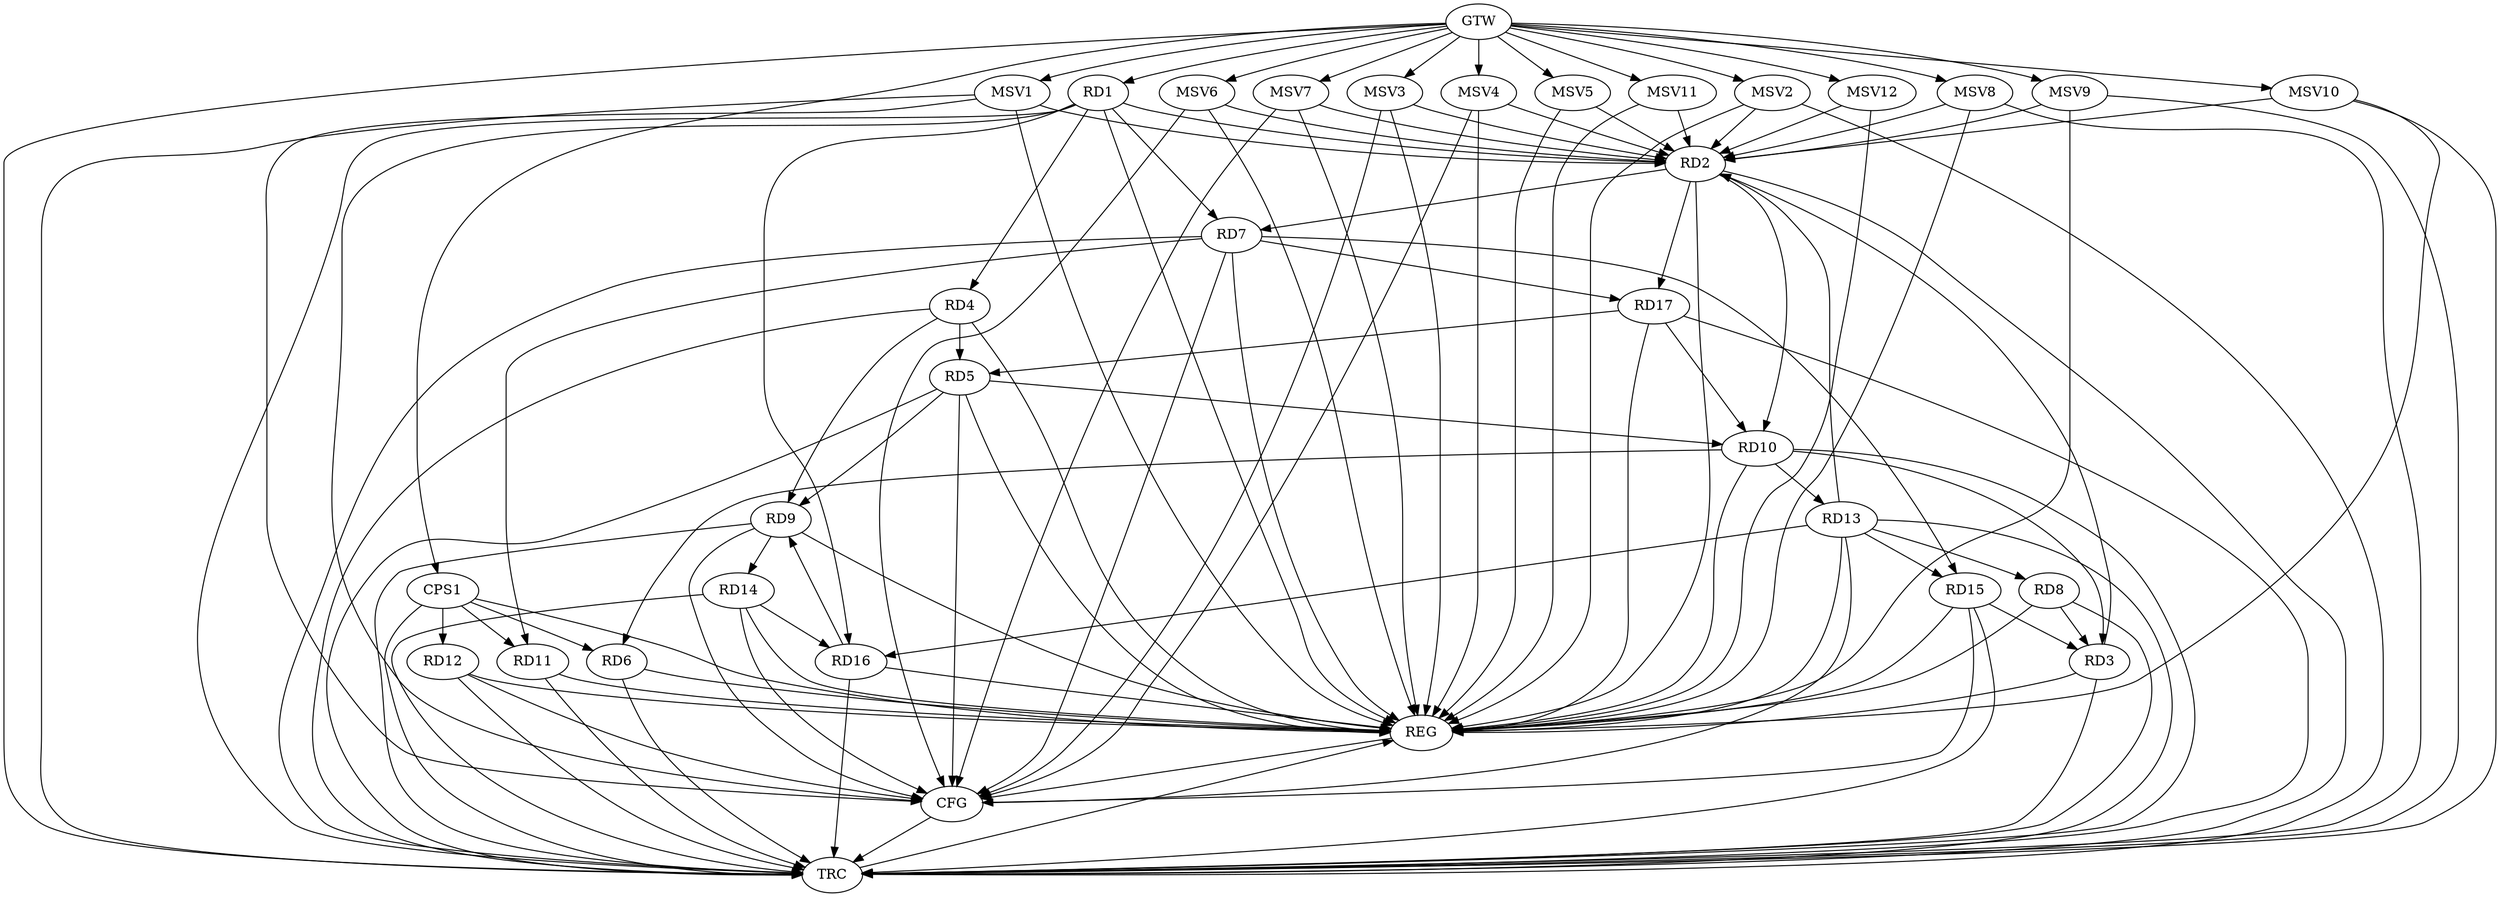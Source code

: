 strict digraph G {
  RD1 [ label="RD1" ];
  RD2 [ label="RD2" ];
  RD3 [ label="RD3" ];
  RD4 [ label="RD4" ];
  RD5 [ label="RD5" ];
  RD6 [ label="RD6" ];
  RD7 [ label="RD7" ];
  RD8 [ label="RD8" ];
  RD9 [ label="RD9" ];
  RD10 [ label="RD10" ];
  RD11 [ label="RD11" ];
  RD12 [ label="RD12" ];
  RD13 [ label="RD13" ];
  RD14 [ label="RD14" ];
  RD15 [ label="RD15" ];
  RD16 [ label="RD16" ];
  RD17 [ label="RD17" ];
  CPS1 [ label="CPS1" ];
  GTW [ label="GTW" ];
  REG [ label="REG" ];
  CFG [ label="CFG" ];
  TRC [ label="TRC" ];
  MSV1 [ label="MSV1" ];
  MSV2 [ label="MSV2" ];
  MSV3 [ label="MSV3" ];
  MSV4 [ label="MSV4" ];
  MSV5 [ label="MSV5" ];
  MSV6 [ label="MSV6" ];
  MSV7 [ label="MSV7" ];
  MSV8 [ label="MSV8" ];
  MSV9 [ label="MSV9" ];
  MSV10 [ label="MSV10" ];
  MSV11 [ label="MSV11" ];
  MSV12 [ label="MSV12" ];
  RD1 -> RD2;
  RD1 -> RD4;
  RD1 -> RD7;
  RD1 -> RD16;
  RD3 -> RD2;
  RD2 -> RD7;
  RD2 -> RD10;
  RD13 -> RD2;
  RD2 -> RD17;
  RD8 -> RD3;
  RD10 -> RD3;
  RD15 -> RD3;
  RD4 -> RD5;
  RD4 -> RD9;
  RD5 -> RD9;
  RD5 -> RD10;
  RD17 -> RD5;
  RD10 -> RD6;
  RD7 -> RD11;
  RD7 -> RD15;
  RD7 -> RD17;
  RD13 -> RD8;
  RD9 -> RD14;
  RD16 -> RD9;
  RD10 -> RD13;
  RD17 -> RD10;
  RD13 -> RD15;
  RD13 -> RD16;
  RD14 -> RD16;
  CPS1 -> RD6;
  CPS1 -> RD11;
  CPS1 -> RD12;
  GTW -> RD1;
  GTW -> CPS1;
  RD1 -> REG;
  RD2 -> REG;
  RD3 -> REG;
  RD4 -> REG;
  RD5 -> REG;
  RD6 -> REG;
  RD7 -> REG;
  RD8 -> REG;
  RD9 -> REG;
  RD10 -> REG;
  RD11 -> REG;
  RD12 -> REG;
  RD13 -> REG;
  RD14 -> REG;
  RD15 -> REG;
  RD16 -> REG;
  RD17 -> REG;
  CPS1 -> REG;
  RD15 -> CFG;
  RD5 -> CFG;
  RD14 -> CFG;
  RD9 -> CFG;
  RD13 -> CFG;
  RD1 -> CFG;
  RD12 -> CFG;
  RD7 -> CFG;
  REG -> CFG;
  RD1 -> TRC;
  RD2 -> TRC;
  RD3 -> TRC;
  RD4 -> TRC;
  RD5 -> TRC;
  RD6 -> TRC;
  RD7 -> TRC;
  RD8 -> TRC;
  RD9 -> TRC;
  RD10 -> TRC;
  RD11 -> TRC;
  RD12 -> TRC;
  RD13 -> TRC;
  RD14 -> TRC;
  RD15 -> TRC;
  RD16 -> TRC;
  RD17 -> TRC;
  CPS1 -> TRC;
  GTW -> TRC;
  CFG -> TRC;
  TRC -> REG;
  MSV1 -> RD2;
  MSV2 -> RD2;
  GTW -> MSV1;
  MSV1 -> REG;
  MSV1 -> TRC;
  MSV1 -> CFG;
  GTW -> MSV2;
  MSV2 -> REG;
  MSV2 -> TRC;
  MSV3 -> RD2;
  MSV4 -> RD2;
  GTW -> MSV3;
  MSV3 -> REG;
  MSV3 -> CFG;
  GTW -> MSV4;
  MSV4 -> REG;
  MSV4 -> CFG;
  MSV5 -> RD2;
  GTW -> MSV5;
  MSV5 -> REG;
  MSV6 -> RD2;
  MSV7 -> RD2;
  GTW -> MSV6;
  MSV6 -> REG;
  MSV6 -> CFG;
  GTW -> MSV7;
  MSV7 -> REG;
  MSV7 -> CFG;
  MSV8 -> RD2;
  GTW -> MSV8;
  MSV8 -> REG;
  MSV8 -> TRC;
  MSV9 -> RD2;
  GTW -> MSV9;
  MSV9 -> REG;
  MSV9 -> TRC;
  MSV10 -> RD2;
  GTW -> MSV10;
  MSV10 -> REG;
  MSV10 -> TRC;
  MSV11 -> RD2;
  MSV12 -> RD2;
  GTW -> MSV11;
  MSV11 -> REG;
  GTW -> MSV12;
  MSV12 -> REG;
}
